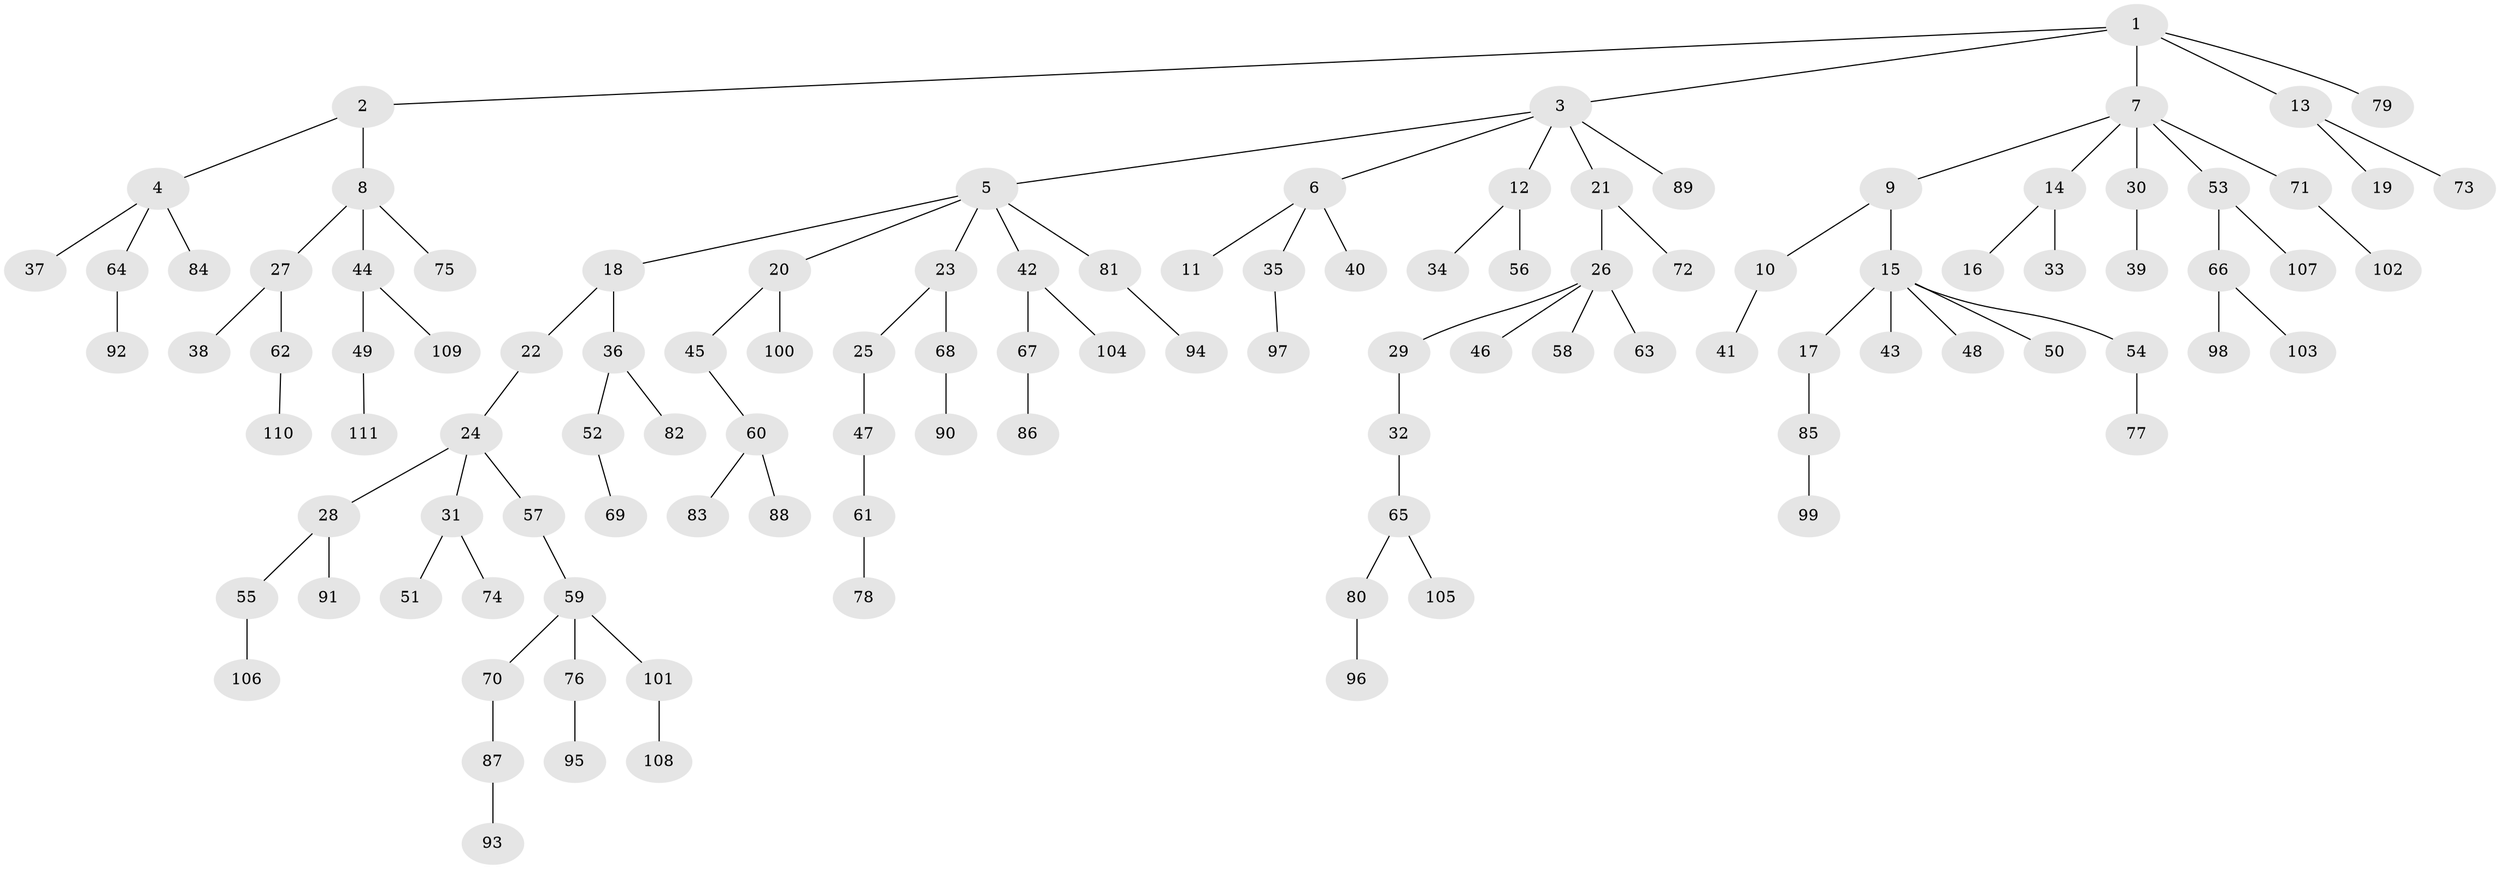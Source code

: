// Generated by graph-tools (version 1.1) at 2025/15/03/09/25 04:15:21]
// undirected, 111 vertices, 110 edges
graph export_dot {
graph [start="1"]
  node [color=gray90,style=filled];
  1;
  2;
  3;
  4;
  5;
  6;
  7;
  8;
  9;
  10;
  11;
  12;
  13;
  14;
  15;
  16;
  17;
  18;
  19;
  20;
  21;
  22;
  23;
  24;
  25;
  26;
  27;
  28;
  29;
  30;
  31;
  32;
  33;
  34;
  35;
  36;
  37;
  38;
  39;
  40;
  41;
  42;
  43;
  44;
  45;
  46;
  47;
  48;
  49;
  50;
  51;
  52;
  53;
  54;
  55;
  56;
  57;
  58;
  59;
  60;
  61;
  62;
  63;
  64;
  65;
  66;
  67;
  68;
  69;
  70;
  71;
  72;
  73;
  74;
  75;
  76;
  77;
  78;
  79;
  80;
  81;
  82;
  83;
  84;
  85;
  86;
  87;
  88;
  89;
  90;
  91;
  92;
  93;
  94;
  95;
  96;
  97;
  98;
  99;
  100;
  101;
  102;
  103;
  104;
  105;
  106;
  107;
  108;
  109;
  110;
  111;
  1 -- 2;
  1 -- 3;
  1 -- 7;
  1 -- 13;
  1 -- 79;
  2 -- 4;
  2 -- 8;
  3 -- 5;
  3 -- 6;
  3 -- 12;
  3 -- 21;
  3 -- 89;
  4 -- 37;
  4 -- 64;
  4 -- 84;
  5 -- 18;
  5 -- 20;
  5 -- 23;
  5 -- 42;
  5 -- 81;
  6 -- 11;
  6 -- 35;
  6 -- 40;
  7 -- 9;
  7 -- 14;
  7 -- 30;
  7 -- 53;
  7 -- 71;
  8 -- 27;
  8 -- 44;
  8 -- 75;
  9 -- 10;
  9 -- 15;
  10 -- 41;
  12 -- 34;
  12 -- 56;
  13 -- 19;
  13 -- 73;
  14 -- 16;
  14 -- 33;
  15 -- 17;
  15 -- 43;
  15 -- 48;
  15 -- 50;
  15 -- 54;
  17 -- 85;
  18 -- 22;
  18 -- 36;
  20 -- 45;
  20 -- 100;
  21 -- 26;
  21 -- 72;
  22 -- 24;
  23 -- 25;
  23 -- 68;
  24 -- 28;
  24 -- 31;
  24 -- 57;
  25 -- 47;
  26 -- 29;
  26 -- 46;
  26 -- 58;
  26 -- 63;
  27 -- 38;
  27 -- 62;
  28 -- 55;
  28 -- 91;
  29 -- 32;
  30 -- 39;
  31 -- 51;
  31 -- 74;
  32 -- 65;
  35 -- 97;
  36 -- 52;
  36 -- 82;
  42 -- 67;
  42 -- 104;
  44 -- 49;
  44 -- 109;
  45 -- 60;
  47 -- 61;
  49 -- 111;
  52 -- 69;
  53 -- 66;
  53 -- 107;
  54 -- 77;
  55 -- 106;
  57 -- 59;
  59 -- 70;
  59 -- 76;
  59 -- 101;
  60 -- 83;
  60 -- 88;
  61 -- 78;
  62 -- 110;
  64 -- 92;
  65 -- 80;
  65 -- 105;
  66 -- 98;
  66 -- 103;
  67 -- 86;
  68 -- 90;
  70 -- 87;
  71 -- 102;
  76 -- 95;
  80 -- 96;
  81 -- 94;
  85 -- 99;
  87 -- 93;
  101 -- 108;
}
